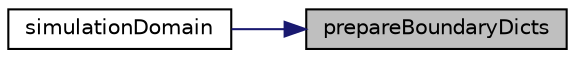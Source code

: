 digraph "prepareBoundaryDicts"
{
 // LATEX_PDF_SIZE
  edge [fontname="Helvetica",fontsize="10",labelfontname="Helvetica",labelfontsize="10"];
  node [fontname="Helvetica",fontsize="10",shape=record];
  rankdir="RL";
  Node1 [label="prepareBoundaryDicts",height=0.2,width=0.4,color="black", fillcolor="grey75", style="filled", fontcolor="black",tooltip=" "];
  Node1 -> Node2 [dir="back",color="midnightblue",fontsize="10",style="solid",fontname="Helvetica"];
  Node2 [label="simulationDomain",height=0.2,width=0.4,color="black", fillcolor="white", style="filled",URL="$classpFlow_1_1simulationDomain.html#a3887ca5942b27209e0d047fb6260a2a9",tooltip="Constrcut from components."];
}
